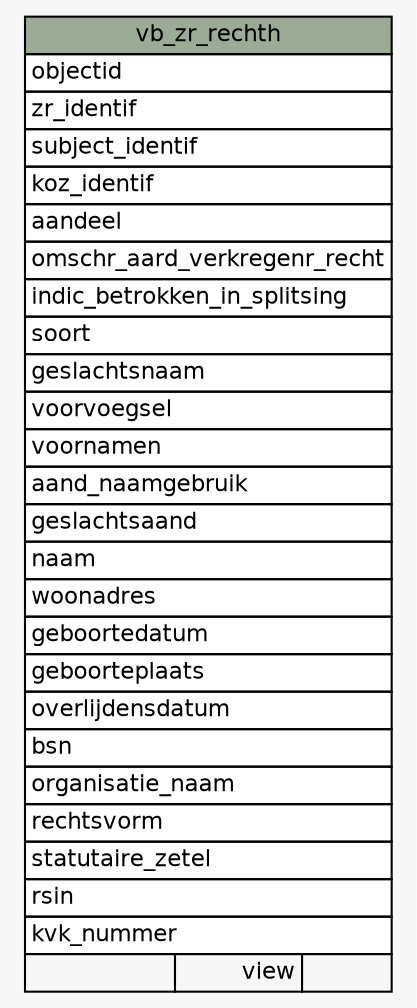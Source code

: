 // dot 2.40.1 on Linux 4.15.0-36-generic
// SchemaSpy rev Unknown
digraph "vb_zr_rechth" {
  graph [
    rankdir="RL"
    bgcolor="#f7f7f7"
    nodesep="0.18"
    ranksep="0.46"
    fontname="Helvetica"
    fontsize="11"
  ];
  node [
    fontname="Helvetica"
    fontsize="11"
    shape="plaintext"
  ];
  edge [
    arrowsize="0.8"
  ];
  "vb_zr_rechth" [
    label=<
    <TABLE BORDER="0" CELLBORDER="1" CELLSPACING="0" BGCOLOR="#ffffff">
      <TR><TD COLSPAN="3" BGCOLOR="#9bab96" ALIGN="CENTER">vb_zr_rechth</TD></TR>
      <TR><TD PORT="objectid" COLSPAN="3" ALIGN="LEFT">objectid</TD></TR>
      <TR><TD PORT="zr_identif" COLSPAN="3" ALIGN="LEFT">zr_identif</TD></TR>
      <TR><TD PORT="subject_identif" COLSPAN="3" ALIGN="LEFT">subject_identif</TD></TR>
      <TR><TD PORT="koz_identif" COLSPAN="3" ALIGN="LEFT">koz_identif</TD></TR>
      <TR><TD PORT="aandeel" COLSPAN="3" ALIGN="LEFT">aandeel</TD></TR>
      <TR><TD PORT="omschr_aard_verkregenr_recht" COLSPAN="3" ALIGN="LEFT">omschr_aard_verkregenr_recht</TD></TR>
      <TR><TD PORT="indic_betrokken_in_splitsing" COLSPAN="3" ALIGN="LEFT">indic_betrokken_in_splitsing</TD></TR>
      <TR><TD PORT="soort" COLSPAN="3" ALIGN="LEFT">soort</TD></TR>
      <TR><TD PORT="geslachtsnaam" COLSPAN="3" ALIGN="LEFT">geslachtsnaam</TD></TR>
      <TR><TD PORT="voorvoegsel" COLSPAN="3" ALIGN="LEFT">voorvoegsel</TD></TR>
      <TR><TD PORT="voornamen" COLSPAN="3" ALIGN="LEFT">voornamen</TD></TR>
      <TR><TD PORT="aand_naamgebruik" COLSPAN="3" ALIGN="LEFT">aand_naamgebruik</TD></TR>
      <TR><TD PORT="geslachtsaand" COLSPAN="3" ALIGN="LEFT">geslachtsaand</TD></TR>
      <TR><TD PORT="naam" COLSPAN="3" ALIGN="LEFT">naam</TD></TR>
      <TR><TD PORT="woonadres" COLSPAN="3" ALIGN="LEFT">woonadres</TD></TR>
      <TR><TD PORT="geboortedatum" COLSPAN="3" ALIGN="LEFT">geboortedatum</TD></TR>
      <TR><TD PORT="geboorteplaats" COLSPAN="3" ALIGN="LEFT">geboorteplaats</TD></TR>
      <TR><TD PORT="overlijdensdatum" COLSPAN="3" ALIGN="LEFT">overlijdensdatum</TD></TR>
      <TR><TD PORT="bsn" COLSPAN="3" ALIGN="LEFT">bsn</TD></TR>
      <TR><TD PORT="organisatie_naam" COLSPAN="3" ALIGN="LEFT">organisatie_naam</TD></TR>
      <TR><TD PORT="rechtsvorm" COLSPAN="3" ALIGN="LEFT">rechtsvorm</TD></TR>
      <TR><TD PORT="statutaire_zetel" COLSPAN="3" ALIGN="LEFT">statutaire_zetel</TD></TR>
      <TR><TD PORT="rsin" COLSPAN="3" ALIGN="LEFT">rsin</TD></TR>
      <TR><TD PORT="kvk_nummer" COLSPAN="3" ALIGN="LEFT">kvk_nummer</TD></TR>
      <TR><TD ALIGN="LEFT" BGCOLOR="#f7f7f7">  </TD><TD ALIGN="RIGHT" BGCOLOR="#f7f7f7">view</TD><TD ALIGN="RIGHT" BGCOLOR="#f7f7f7">  </TD></TR>
    </TABLE>>
    URL="tables/vb_zr_rechth.html"
    tooltip="vb_zr_rechth"
  ];
}
